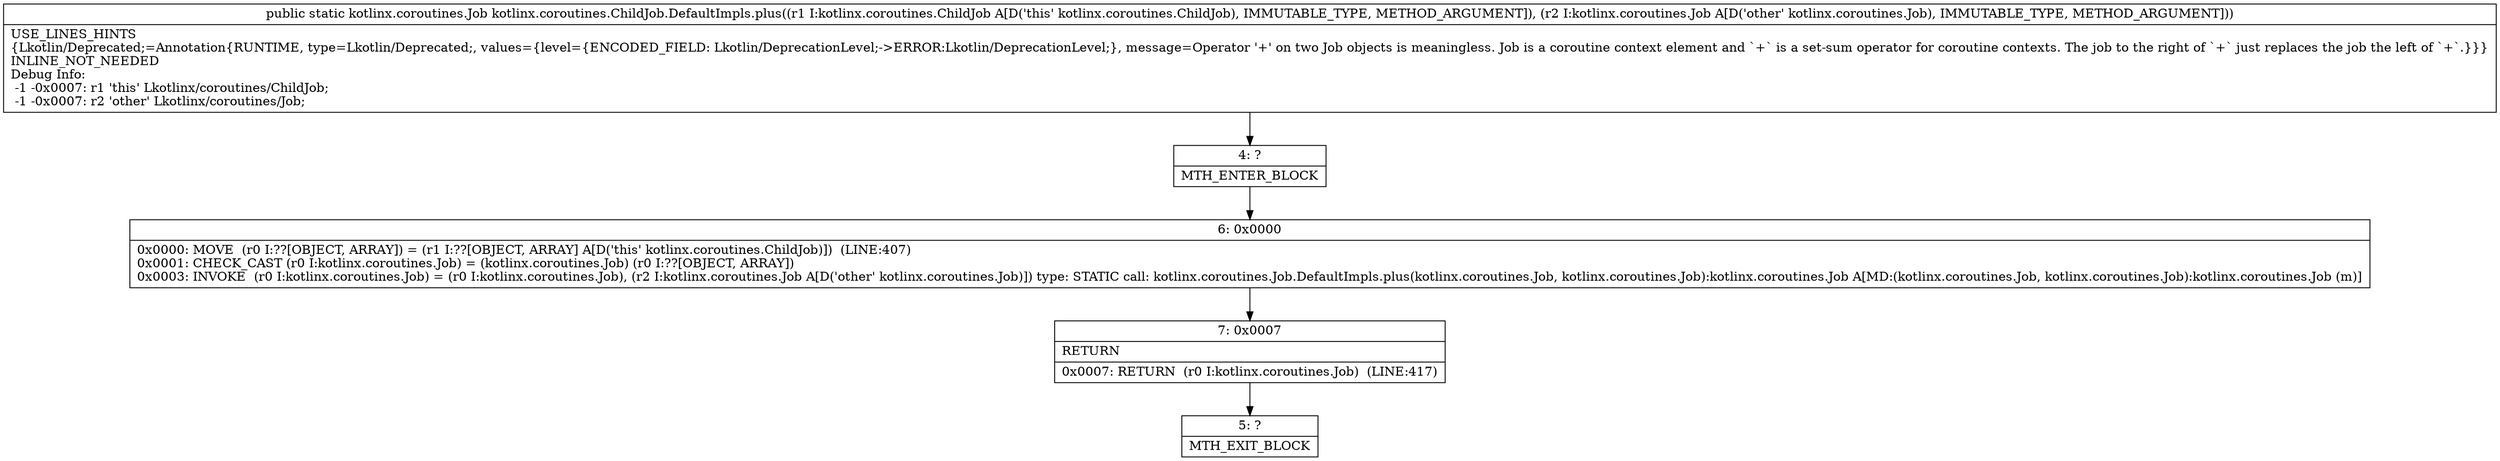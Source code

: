 digraph "CFG forkotlinx.coroutines.ChildJob.DefaultImpls.plus(Lkotlinx\/coroutines\/ChildJob;Lkotlinx\/coroutines\/Job;)Lkotlinx\/coroutines\/Job;" {
Node_4 [shape=record,label="{4\:\ ?|MTH_ENTER_BLOCK\l}"];
Node_6 [shape=record,label="{6\:\ 0x0000|0x0000: MOVE  (r0 I:??[OBJECT, ARRAY]) = (r1 I:??[OBJECT, ARRAY] A[D('this' kotlinx.coroutines.ChildJob)])  (LINE:407)\l0x0001: CHECK_CAST (r0 I:kotlinx.coroutines.Job) = (kotlinx.coroutines.Job) (r0 I:??[OBJECT, ARRAY]) \l0x0003: INVOKE  (r0 I:kotlinx.coroutines.Job) = (r0 I:kotlinx.coroutines.Job), (r2 I:kotlinx.coroutines.Job A[D('other' kotlinx.coroutines.Job)]) type: STATIC call: kotlinx.coroutines.Job.DefaultImpls.plus(kotlinx.coroutines.Job, kotlinx.coroutines.Job):kotlinx.coroutines.Job A[MD:(kotlinx.coroutines.Job, kotlinx.coroutines.Job):kotlinx.coroutines.Job (m)]\l}"];
Node_7 [shape=record,label="{7\:\ 0x0007|RETURN\l|0x0007: RETURN  (r0 I:kotlinx.coroutines.Job)  (LINE:417)\l}"];
Node_5 [shape=record,label="{5\:\ ?|MTH_EXIT_BLOCK\l}"];
MethodNode[shape=record,label="{public static kotlinx.coroutines.Job kotlinx.coroutines.ChildJob.DefaultImpls.plus((r1 I:kotlinx.coroutines.ChildJob A[D('this' kotlinx.coroutines.ChildJob), IMMUTABLE_TYPE, METHOD_ARGUMENT]), (r2 I:kotlinx.coroutines.Job A[D('other' kotlinx.coroutines.Job), IMMUTABLE_TYPE, METHOD_ARGUMENT]))  | USE_LINES_HINTS\l\{Lkotlin\/Deprecated;=Annotation\{RUNTIME, type=Lkotlin\/Deprecated;, values=\{level=\{ENCODED_FIELD: Lkotlin\/DeprecationLevel;\-\>ERROR:Lkotlin\/DeprecationLevel;\}, message=Operator '+' on two Job objects is meaningless. Job is a coroutine context element and `+` is a set\-sum operator for coroutine contexts. The job to the right of `+` just replaces the job the left of `+`.\}\}\}\lINLINE_NOT_NEEDED\lDebug Info:\l  \-1 \-0x0007: r1 'this' Lkotlinx\/coroutines\/ChildJob;\l  \-1 \-0x0007: r2 'other' Lkotlinx\/coroutines\/Job;\l}"];
MethodNode -> Node_4;Node_4 -> Node_6;
Node_6 -> Node_7;
Node_7 -> Node_5;
}

